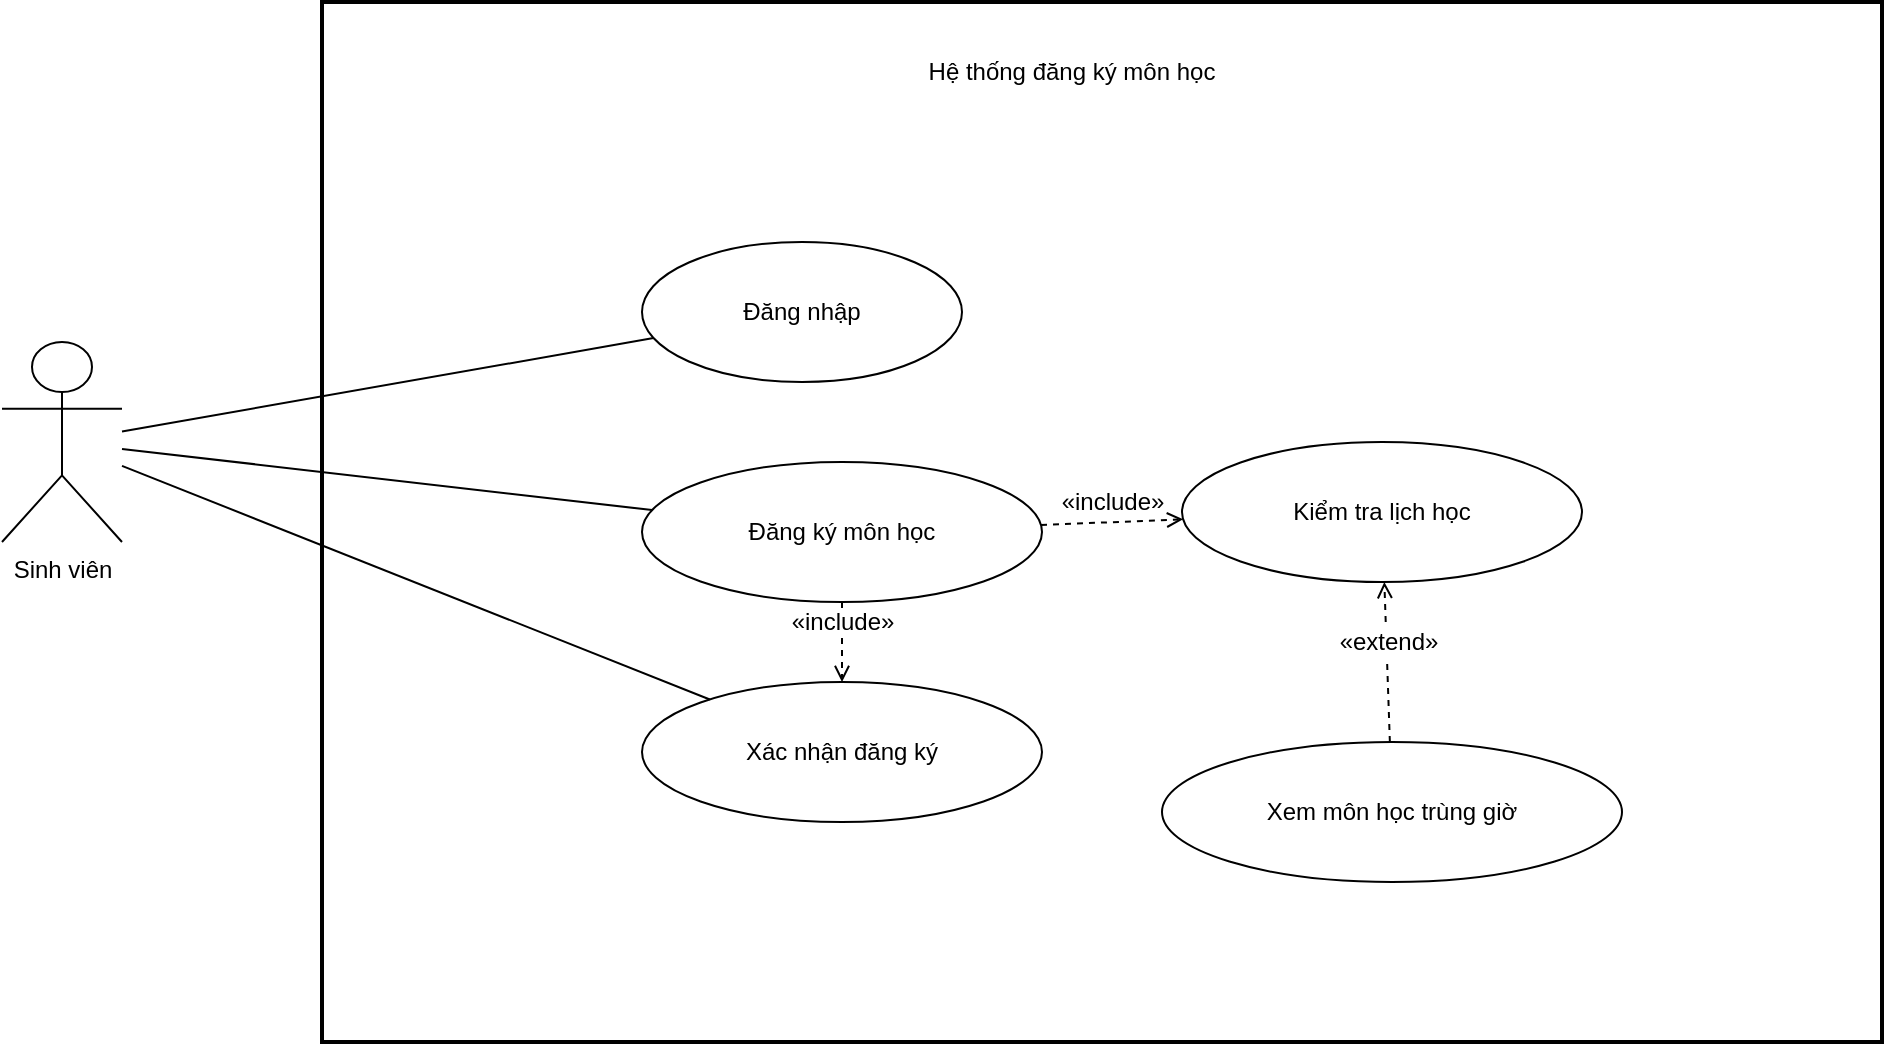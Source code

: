 <mxfile version="28.2.8">
  <diagram id="bai9" name="Bai9">
    <mxGraphModel dx="1281" dy="527" grid="1" gridSize="10" guides="1" tooltips="1" connect="1" arrows="1" fold="1" page="1" pageScale="1" pageWidth="1169" pageHeight="827" math="0" shadow="0">
      <root>
        <mxCell id="0" />
        <mxCell id="1" parent="0" />
        <mxCell id="regBoundary" value="" style="shape=rectangle;whiteSpace=wrap;html=1;strokeWidth=2;rounded=0;" parent="1" vertex="1">
          <mxGeometry x="220" y="90" width="780" height="520" as="geometry" />
        </mxCell>
        <mxCell id="uc_login9" value="Đăng nhập" style="ellipse;whiteSpace=wrap;html=1;aspect=fixed;" parent="regBoundary" vertex="1">
          <mxGeometry x="160" y="120" width="160" height="70" as="geometry" />
        </mxCell>
        <mxCell id="uc_register_course" value="Đăng ký môn học" style="ellipse;whiteSpace=wrap;html=1;aspect=fixed;" parent="regBoundary" vertex="1">
          <mxGeometry x="160" y="230" width="200" height="70" as="geometry" />
        </mxCell>
        <mxCell id="uc_check_schedule" value="Kiểm tra lịch học" style="ellipse;whiteSpace=wrap;html=1;aspect=fixed;" parent="regBoundary" vertex="1">
          <mxGeometry x="430" y="220" width="200" height="70" as="geometry" />
        </mxCell>
        <mxCell id="uc_conflict" value="Xem môn học trùng giờ" style="ellipse;whiteSpace=wrap;html=1;aspect=fixed;" parent="regBoundary" vertex="1">
          <mxGeometry x="420" y="370" width="230" height="70" as="geometry" />
        </mxCell>
        <mxCell id="uc_confirm" value="Xác nhận đăng ký" style="ellipse;whiteSpace=wrap;html=1;aspect=fixed;" parent="regBoundary" vertex="1">
          <mxGeometry x="160" y="340" width="200" height="70" as="geometry" />
        </mxCell>
        <mxCell id="include_check" value="«include»" style="endArrow=open;dashed=1;html=1;fontSize=12;labelBackgroundColor=#ffffff;" parent="regBoundary" source="uc_register_course" target="uc_check_schedule" edge="1">
          <mxGeometry relative="1" as="geometry">
            <mxPoint y="-10" as="offset" />
          </mxGeometry>
        </mxCell>
        <mxCell id="extend_conflict" value="«extend»" style="endArrow=open;dashed=1;html=1;fontSize=12;labelBackgroundColor=#ffffff;" parent="regBoundary" source="uc_conflict" target="uc_check_schedule" edge="1">
          <mxGeometry relative="1" as="geometry">
            <mxPoint y="-10" as="offset" />
          </mxGeometry>
        </mxCell>
        <mxCell id="include_confirm" value="«include»" style="endArrow=open;dashed=1;html=1;fontSize=12;labelBackgroundColor=#ffffff;" parent="regBoundary" source="uc_register_course" target="uc_confirm" edge="1">
          <mxGeometry relative="1" as="geometry">
            <mxPoint y="-10" as="offset" />
          </mxGeometry>
        </mxCell>
        <mxCell id="UsBEWw8T8D9ZuVNj9LwH-1" value="Hệ thống đăng ký môn học" style="text;html=1;whiteSpace=wrap;strokeColor=none;fillColor=none;align=center;verticalAlign=middle;rounded=0;" vertex="1" parent="regBoundary">
          <mxGeometry x="280" y="20" width="190" height="30" as="geometry" />
        </mxCell>
        <mxCell id="actor_student" value="Sinh viên" style="shape=umlActor;verticalLabelPosition=bottom;verticalAlign=top;html=1;" parent="1" vertex="1">
          <mxGeometry x="60" y="260" width="60" height="100" as="geometry" />
        </mxCell>
        <mxCell id="assoc_student_login9" style="endArrow=none;html=1;" parent="1" source="actor_student" target="uc_login9" edge="1">
          <mxGeometry relative="1" as="geometry" />
        </mxCell>
        <mxCell id="assoc_student_register" style="endArrow=none;html=1;" parent="1" source="actor_student" target="uc_register_course" edge="1">
          <mxGeometry relative="1" as="geometry" />
        </mxCell>
        <mxCell id="assoc_student_confirm" style="endArrow=none;html=1;" parent="1" source="actor_student" target="uc_confirm" edge="1">
          <mxGeometry relative="1" as="geometry" />
        </mxCell>
      </root>
    </mxGraphModel>
  </diagram>
</mxfile>
